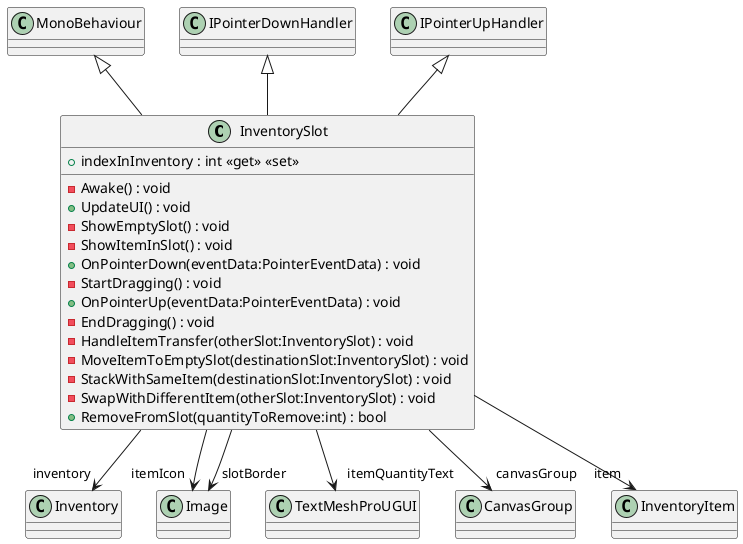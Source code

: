 @startuml
class InventorySlot {
    + indexInInventory : int <<get>> <<set>>
    - Awake() : void
    + UpdateUI() : void
    - ShowEmptySlot() : void
    - ShowItemInSlot() : void
    + OnPointerDown(eventData:PointerEventData) : void
    - StartDragging() : void
    + OnPointerUp(eventData:PointerEventData) : void
    - EndDragging() : void
    - HandleItemTransfer(otherSlot:InventorySlot) : void
    - MoveItemToEmptySlot(destinationSlot:InventorySlot) : void
    - StackWithSameItem(destinationSlot:InventorySlot) : void
    - SwapWithDifferentItem(otherSlot:InventorySlot) : void
    + RemoveFromSlot(quantityToRemove:int) : bool
}
MonoBehaviour <|-- InventorySlot
IPointerDownHandler <|-- InventorySlot
IPointerUpHandler <|-- InventorySlot
InventorySlot --> "inventory" Inventory
InventorySlot --> "itemIcon" Image
InventorySlot --> "itemQuantityText" TextMeshProUGUI
InventorySlot --> "canvasGroup" CanvasGroup
InventorySlot --> "slotBorder" Image
InventorySlot --> "item" InventoryItem
@enduml
